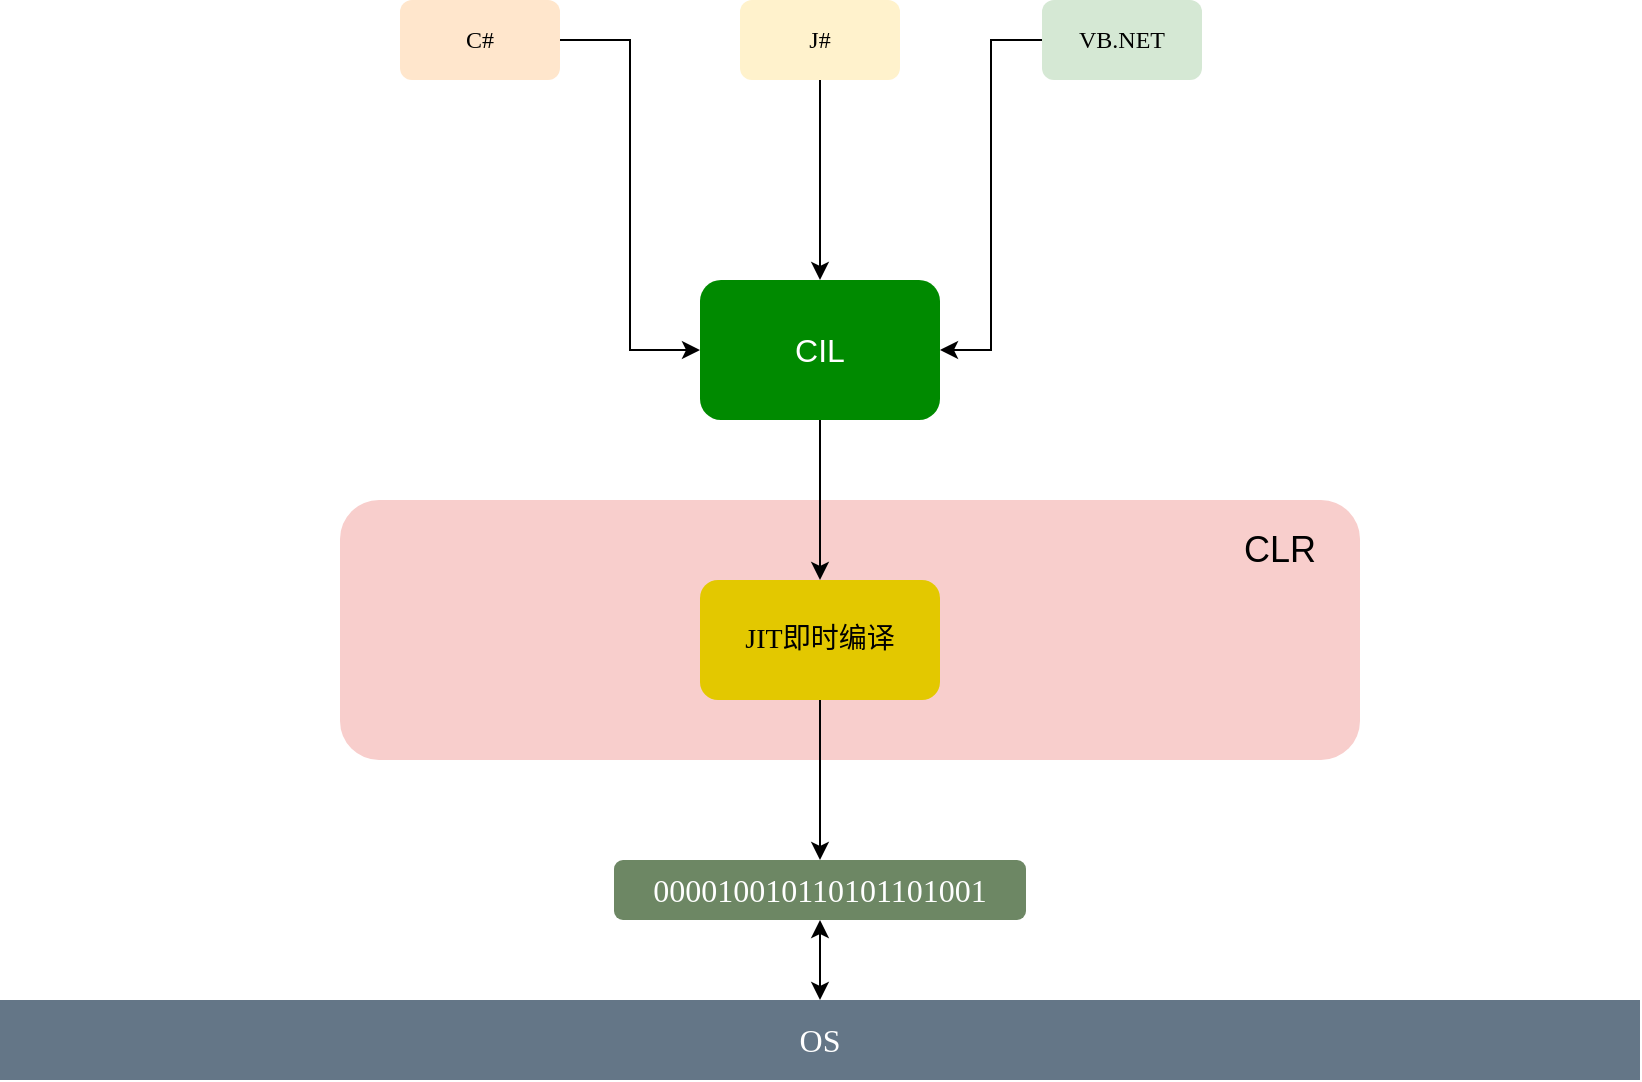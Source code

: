 <mxfile version="15.8.7" type="device"><diagram id="BBpYhA-PWGxl9H2UF6l5" name="Page-1"><mxGraphModel dx="1422" dy="721" grid="1" gridSize="10" guides="1" tooltips="1" connect="1" arrows="1" fold="1" page="1" pageScale="1" pageWidth="827" pageHeight="1169" math="0" shadow="0"><root><mxCell id="0"/><mxCell id="1" parent="0"/><mxCell id="s40AAoE8mNFTgsYx8n9O-10" style="edgeStyle=orthogonalEdgeStyle;rounded=0;orthogonalLoop=1;jettySize=auto;html=1;entryX=0;entryY=0.5;entryDx=0;entryDy=0;fontFamily=Comic Sans MS;fontSize=14;fontColor=#000000;" edge="1" parent="1" source="F8cOqWN1ZApxumM6ASVl-9" target="F8cOqWN1ZApxumM6ASVl-12"><mxGeometry relative="1" as="geometry"/></mxCell><mxCell id="F8cOqWN1ZApxumM6ASVl-9" value="&lt;font face=&quot;Comic Sans MS&quot;&gt;C#&lt;/font&gt;" style="rounded=1;whiteSpace=wrap;html=1;fillColor=#ffe6cc;strokeColor=none;" parent="1" vertex="1"><mxGeometry x="200" y="180" width="80" height="40" as="geometry"/></mxCell><mxCell id="s40AAoE8mNFTgsYx8n9O-11" style="edgeStyle=orthogonalEdgeStyle;rounded=0;orthogonalLoop=1;jettySize=auto;html=1;entryX=0.5;entryY=0;entryDx=0;entryDy=0;fontFamily=Comic Sans MS;fontSize=14;fontColor=#000000;" edge="1" parent="1" source="F8cOqWN1ZApxumM6ASVl-10" target="F8cOqWN1ZApxumM6ASVl-12"><mxGeometry relative="1" as="geometry"/></mxCell><mxCell id="F8cOqWN1ZApxumM6ASVl-10" value="&lt;font face=&quot;Comic Sans MS&quot;&gt;J#&lt;/font&gt;" style="rounded=1;whiteSpace=wrap;html=1;strokeColor=none;fillColor=#fff2cc;" parent="1" vertex="1"><mxGeometry x="370" y="180" width="80" height="40" as="geometry"/></mxCell><mxCell id="s40AAoE8mNFTgsYx8n9O-12" style="edgeStyle=orthogonalEdgeStyle;rounded=0;orthogonalLoop=1;jettySize=auto;html=1;entryX=1;entryY=0.5;entryDx=0;entryDy=0;fontFamily=Comic Sans MS;fontSize=14;fontColor=#000000;" edge="1" parent="1" source="F8cOqWN1ZApxumM6ASVl-11" target="F8cOqWN1ZApxumM6ASVl-12"><mxGeometry relative="1" as="geometry"/></mxCell><mxCell id="F8cOqWN1ZApxumM6ASVl-11" value="&lt;font face=&quot;Comic Sans MS&quot;&gt;VB.NET&lt;/font&gt;" style="rounded=1;whiteSpace=wrap;html=1;fillColor=#d5e8d4;strokeColor=none;" parent="1" vertex="1"><mxGeometry x="521" y="180" width="80" height="40" as="geometry"/></mxCell><mxCell id="F8cOqWN1ZApxumM6ASVl-12" value="&lt;font style=&quot;font-size: 16px&quot;&gt;CIL&lt;/font&gt;" style="rounded=1;whiteSpace=wrap;html=1;fillColor=#008a00;fontColor=#ffffff;strokeColor=none;" parent="1" vertex="1"><mxGeometry x="350" y="320" width="120" height="70" as="geometry"/></mxCell><mxCell id="s40AAoE8mNFTgsYx8n9O-1" value="" style="rounded=1;whiteSpace=wrap;html=1;fillColor=#f8cecc;strokeColor=none;" vertex="1" parent="1"><mxGeometry x="170" y="430" width="510" height="130" as="geometry"/></mxCell><mxCell id="s40AAoE8mNFTgsYx8n9O-3" value="&lt;font style=&quot;font-size: 18px&quot;&gt;CLR&lt;/font&gt;" style="text;html=1;strokeColor=none;fillColor=none;align=center;verticalAlign=middle;whiteSpace=wrap;rounded=0;" vertex="1" parent="1"><mxGeometry x="610" y="440" width="60" height="30" as="geometry"/></mxCell><mxCell id="s40AAoE8mNFTgsYx8n9O-14" style="edgeStyle=orthogonalEdgeStyle;rounded=0;orthogonalLoop=1;jettySize=auto;html=1;fontFamily=Comic Sans MS;fontSize=14;fontColor=#000000;" edge="1" parent="1" source="s40AAoE8mNFTgsYx8n9O-4" target="s40AAoE8mNFTgsYx8n9O-6"><mxGeometry relative="1" as="geometry"/></mxCell><mxCell id="s40AAoE8mNFTgsYx8n9O-4" value="&lt;font face=&quot;Comic Sans MS&quot; style=&quot;font-size: 14px&quot;&gt;JIT即时编译&lt;/font&gt;" style="rounded=1;whiteSpace=wrap;html=1;fillColor=#e3c800;fontColor=#000000;strokeColor=none;" vertex="1" parent="1"><mxGeometry x="350" y="470" width="120" height="60" as="geometry"/></mxCell><mxCell id="s40AAoE8mNFTgsYx8n9O-5" value="OS" style="rounded=0;whiteSpace=wrap;html=1;fontFamily=Comic Sans MS;fontSize=16;fillColor=#647687;fontColor=#ffffff;strokeColor=none;" vertex="1" parent="1"><mxGeometry y="680" width="820" height="40" as="geometry"/></mxCell><mxCell id="s40AAoE8mNFTgsYx8n9O-6" value="000010010110101101001" style="rounded=1;whiteSpace=wrap;html=1;fontFamily=Comic Sans MS;fontSize=16;fillColor=#6d8764;fontColor=#ffffff;strokeColor=none;" vertex="1" parent="1"><mxGeometry x="307" y="610" width="206" height="30" as="geometry"/></mxCell><mxCell id="s40AAoE8mNFTgsYx8n9O-17" value="Untitled Layer" parent="0"/><mxCell id="s40AAoE8mNFTgsYx8n9O-19" style="edgeStyle=orthogonalEdgeStyle;rounded=0;orthogonalLoop=1;jettySize=auto;html=1;entryX=0.5;entryY=0;entryDx=0;entryDy=0;fontFamily=Comic Sans MS;fontSize=14;fontColor=#000000;" edge="1" parent="s40AAoE8mNFTgsYx8n9O-17" source="F8cOqWN1ZApxumM6ASVl-12" target="s40AAoE8mNFTgsYx8n9O-4"><mxGeometry relative="1" as="geometry"/></mxCell><mxCell id="s40AAoE8mNFTgsYx8n9O-20" style="edgeStyle=orthogonalEdgeStyle;rounded=0;orthogonalLoop=1;jettySize=auto;html=1;fontFamily=Comic Sans MS;fontSize=14;fontColor=#000000;startArrow=classic;startFill=1;endSize=6;startSize=6;" edge="1" parent="s40AAoE8mNFTgsYx8n9O-17" source="s40AAoE8mNFTgsYx8n9O-6" target="s40AAoE8mNFTgsYx8n9O-5"><mxGeometry relative="1" as="geometry"/></mxCell></root></mxGraphModel></diagram></mxfile>